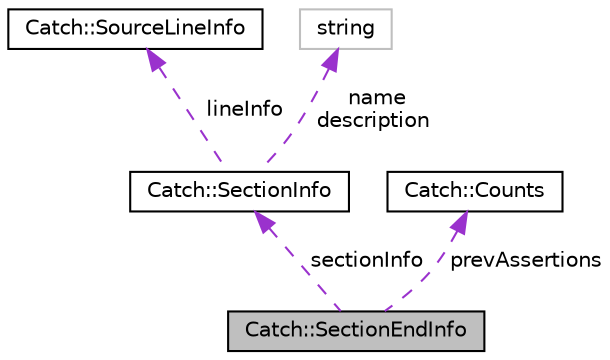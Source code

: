 digraph "Catch::SectionEndInfo"
{
  edge [fontname="Helvetica",fontsize="10",labelfontname="Helvetica",labelfontsize="10"];
  node [fontname="Helvetica",fontsize="10",shape=record];
  Node1 [label="Catch::SectionEndInfo",height=0.2,width=0.4,color="black", fillcolor="grey75", style="filled", fontcolor="black"];
  Node2 -> Node1 [dir="back",color="darkorchid3",fontsize="10",style="dashed",label=" sectionInfo" ,fontname="Helvetica"];
  Node2 [label="Catch::SectionInfo",height=0.2,width=0.4,color="black", fillcolor="white", style="filled",URL="$structCatch_1_1SectionInfo.html"];
  Node3 -> Node2 [dir="back",color="darkorchid3",fontsize="10",style="dashed",label=" lineInfo" ,fontname="Helvetica"];
  Node3 [label="Catch::SourceLineInfo",height=0.2,width=0.4,color="black", fillcolor="white", style="filled",URL="$structCatch_1_1SourceLineInfo.html"];
  Node4 -> Node2 [dir="back",color="darkorchid3",fontsize="10",style="dashed",label=" name\ndescription" ,fontname="Helvetica"];
  Node4 [label="string",height=0.2,width=0.4,color="grey75", fillcolor="white", style="filled"];
  Node5 -> Node1 [dir="back",color="darkorchid3",fontsize="10",style="dashed",label=" prevAssertions" ,fontname="Helvetica"];
  Node5 [label="Catch::Counts",height=0.2,width=0.4,color="black", fillcolor="white", style="filled",URL="$structCatch_1_1Counts.html"];
}
